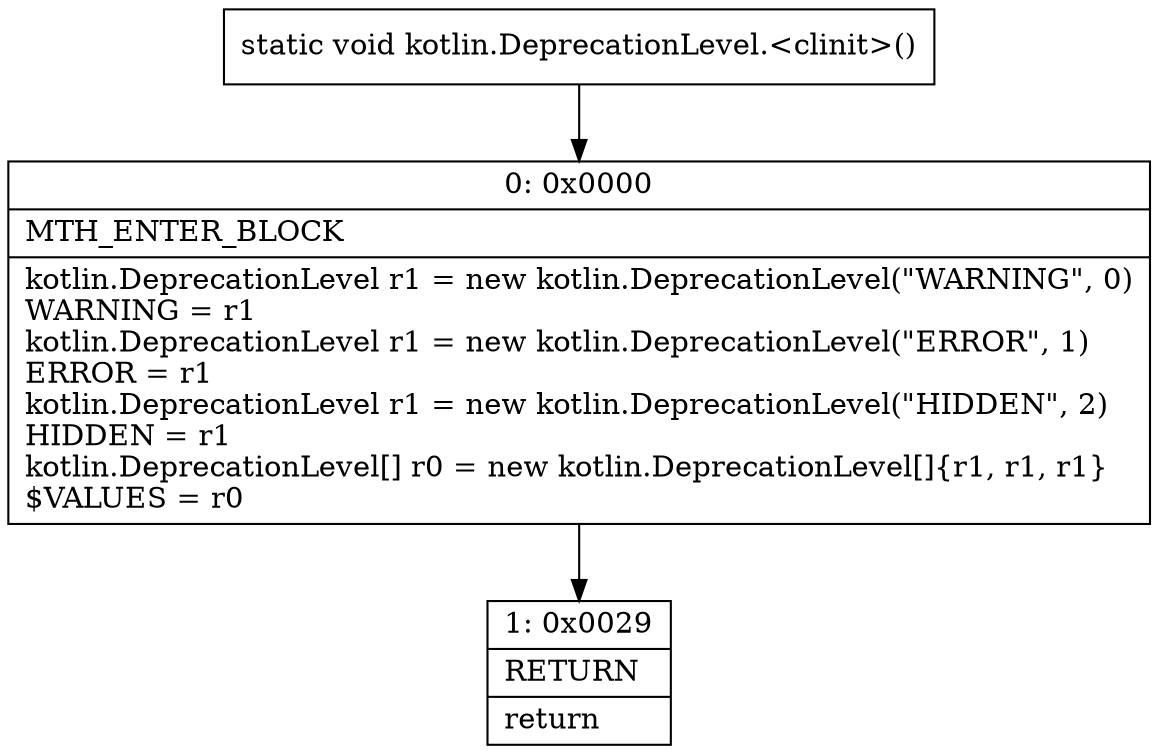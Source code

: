 digraph "CFG forkotlin.DeprecationLevel.\<clinit\>()V" {
Node_0 [shape=record,label="{0\:\ 0x0000|MTH_ENTER_BLOCK\l|kotlin.DeprecationLevel r1 = new kotlin.DeprecationLevel(\"WARNING\", 0)\lWARNING = r1\lkotlin.DeprecationLevel r1 = new kotlin.DeprecationLevel(\"ERROR\", 1)\lERROR = r1\lkotlin.DeprecationLevel r1 = new kotlin.DeprecationLevel(\"HIDDEN\", 2)\lHIDDEN = r1\lkotlin.DeprecationLevel[] r0 = new kotlin.DeprecationLevel[]\{r1, r1, r1\}\l$VALUES = r0\l}"];
Node_1 [shape=record,label="{1\:\ 0x0029|RETURN\l|return\l}"];
MethodNode[shape=record,label="{static void kotlin.DeprecationLevel.\<clinit\>() }"];
MethodNode -> Node_0;
Node_0 -> Node_1;
}

